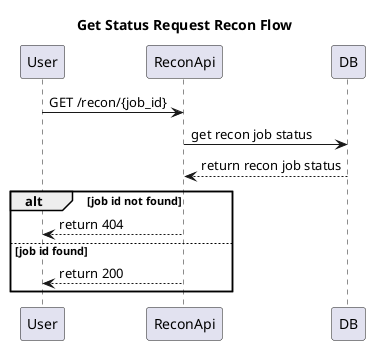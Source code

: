 @startuml

title Get Status Request Recon Flow

User -> ReconApi: GET /recon/{job_id}
ReconApi -> DB: get recon job status
DB --> ReconApi: return recon job status
alt job id not found
  ReconApi --> User: return 404
else job id found
  ReconApi --> User: return 200
end

@enduml
